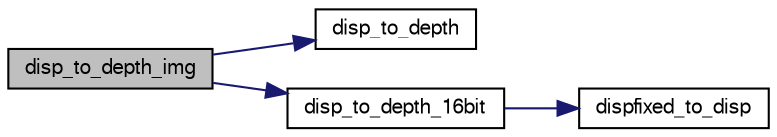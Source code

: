 digraph "disp_to_depth_img"
{
  edge [fontname="FreeSans",fontsize="10",labelfontname="FreeSans",labelfontsize="10"];
  node [fontname="FreeSans",fontsize="10",shape=record];
  rankdir="LR";
  Node1 [label="disp_to_depth_img",height=0.2,width=0.4,color="black", fillcolor="grey75", style="filled", fontcolor="black"];
  Node1 -> Node2 [color="midnightblue",fontsize="10",style="solid",fontname="FreeSans"];
  Node2 [label="disp_to_depth",height=0.2,width=0.4,color="black", fillcolor="white", style="filled",URL="$wedgebug_8c.html#aa46ee21df7fc59c9fb806f9f61c1a979"];
  Node1 -> Node3 [color="midnightblue",fontsize="10",style="solid",fontname="FreeSans"];
  Node3 [label="disp_to_depth_16bit",height=0.2,width=0.4,color="black", fillcolor="white", style="filled",URL="$wedgebug_8c.html#a0a5c6dd8eaeca9f1b5cb411237f66215"];
  Node3 -> Node4 [color="midnightblue",fontsize="10",style="solid",fontname="FreeSans"];
  Node4 [label="dispfixed_to_disp",height=0.2,width=0.4,color="black", fillcolor="white", style="filled",URL="$wedgebug_8c.html#a873022871dd0b8f164f98b5cb3058db3"];
}
